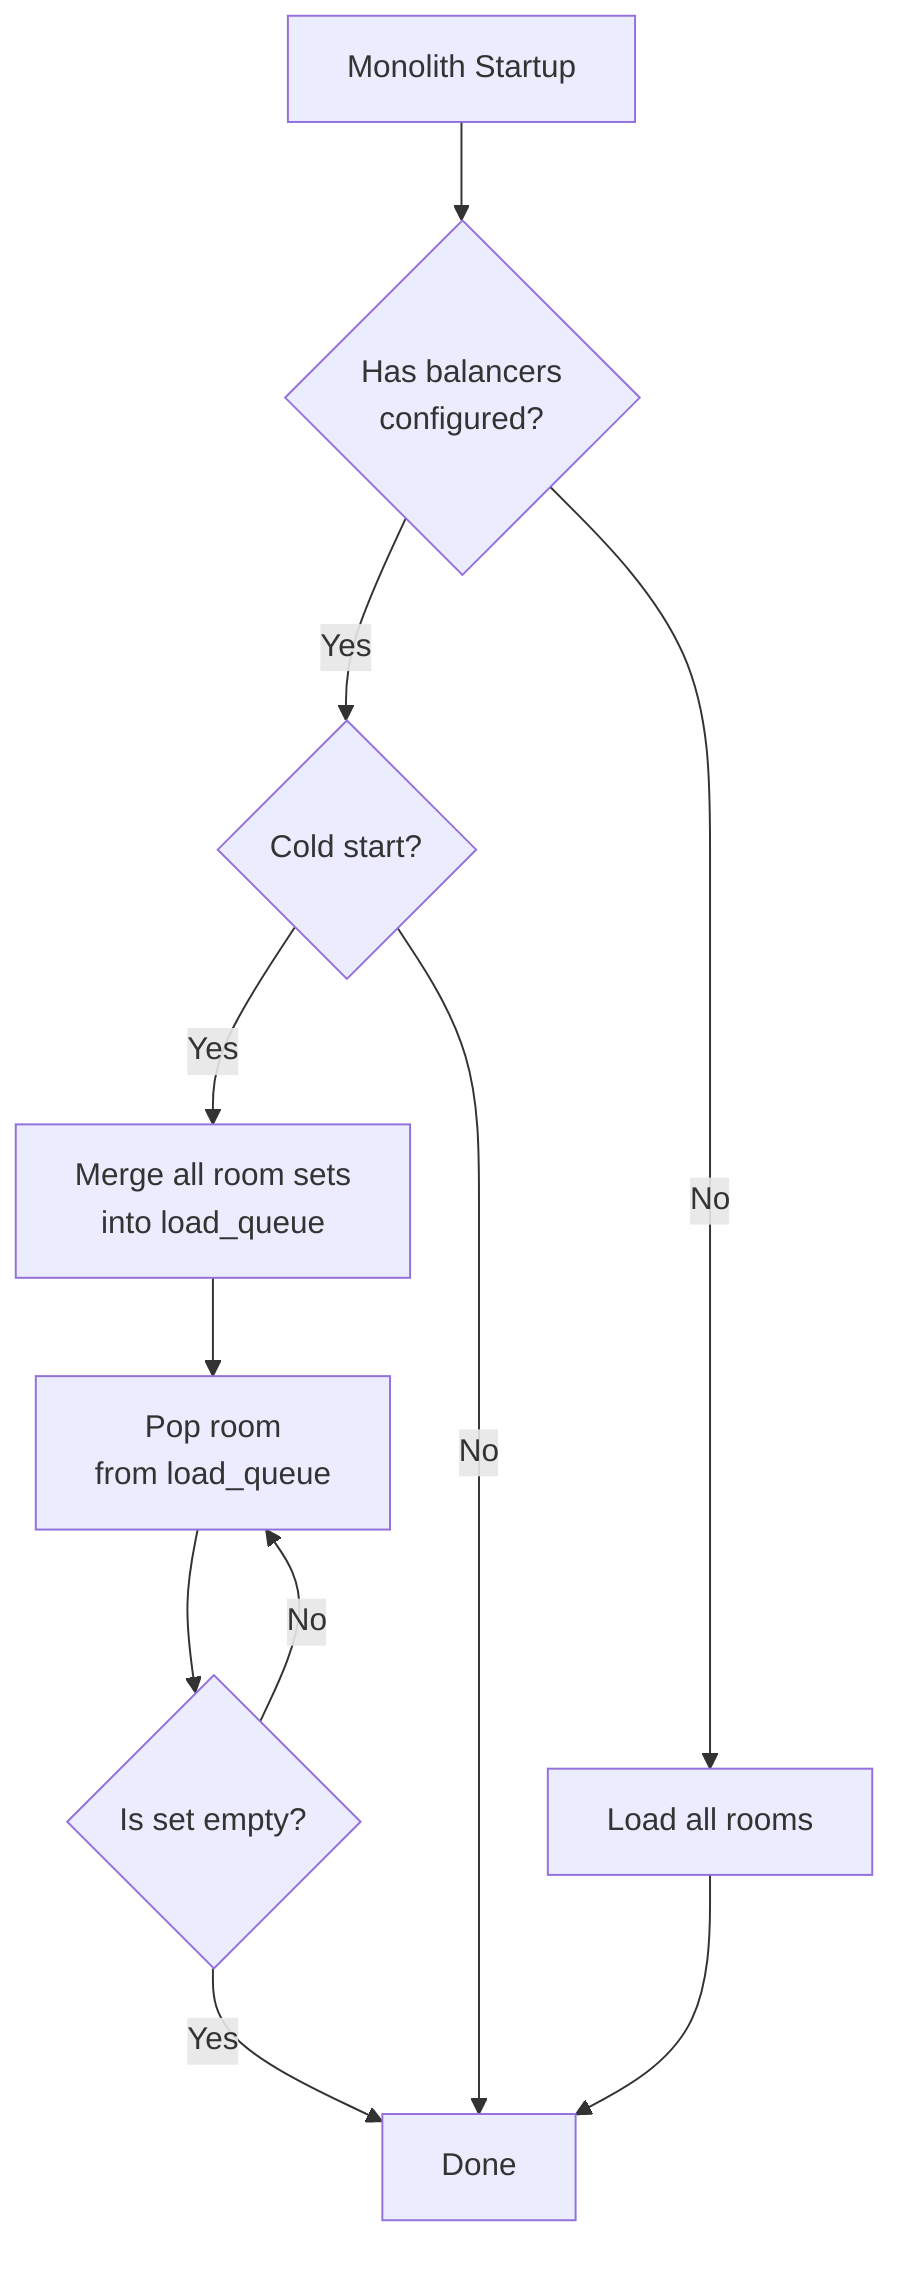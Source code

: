 flowchart TD
Startup[Monolith Startup]
End[Done]
Startup --> IsMultiMonolith{Has balancers\nconfigured?}
IsMultiMonolith -->|Yes| Cold{Cold start?}
Cold -->|Yes| Merge[Merge all room sets\ninto load_queue] --> PopSet[Pop room\nfrom load_queue] -->
PopSetEmpty{Is set empty?} -->|Yes| End
PopSetEmpty -->|No| PopSet

Cold --> |No| End

IsMultiMonolith -->|No| LoadFromKeys[Load all rooms] --> End